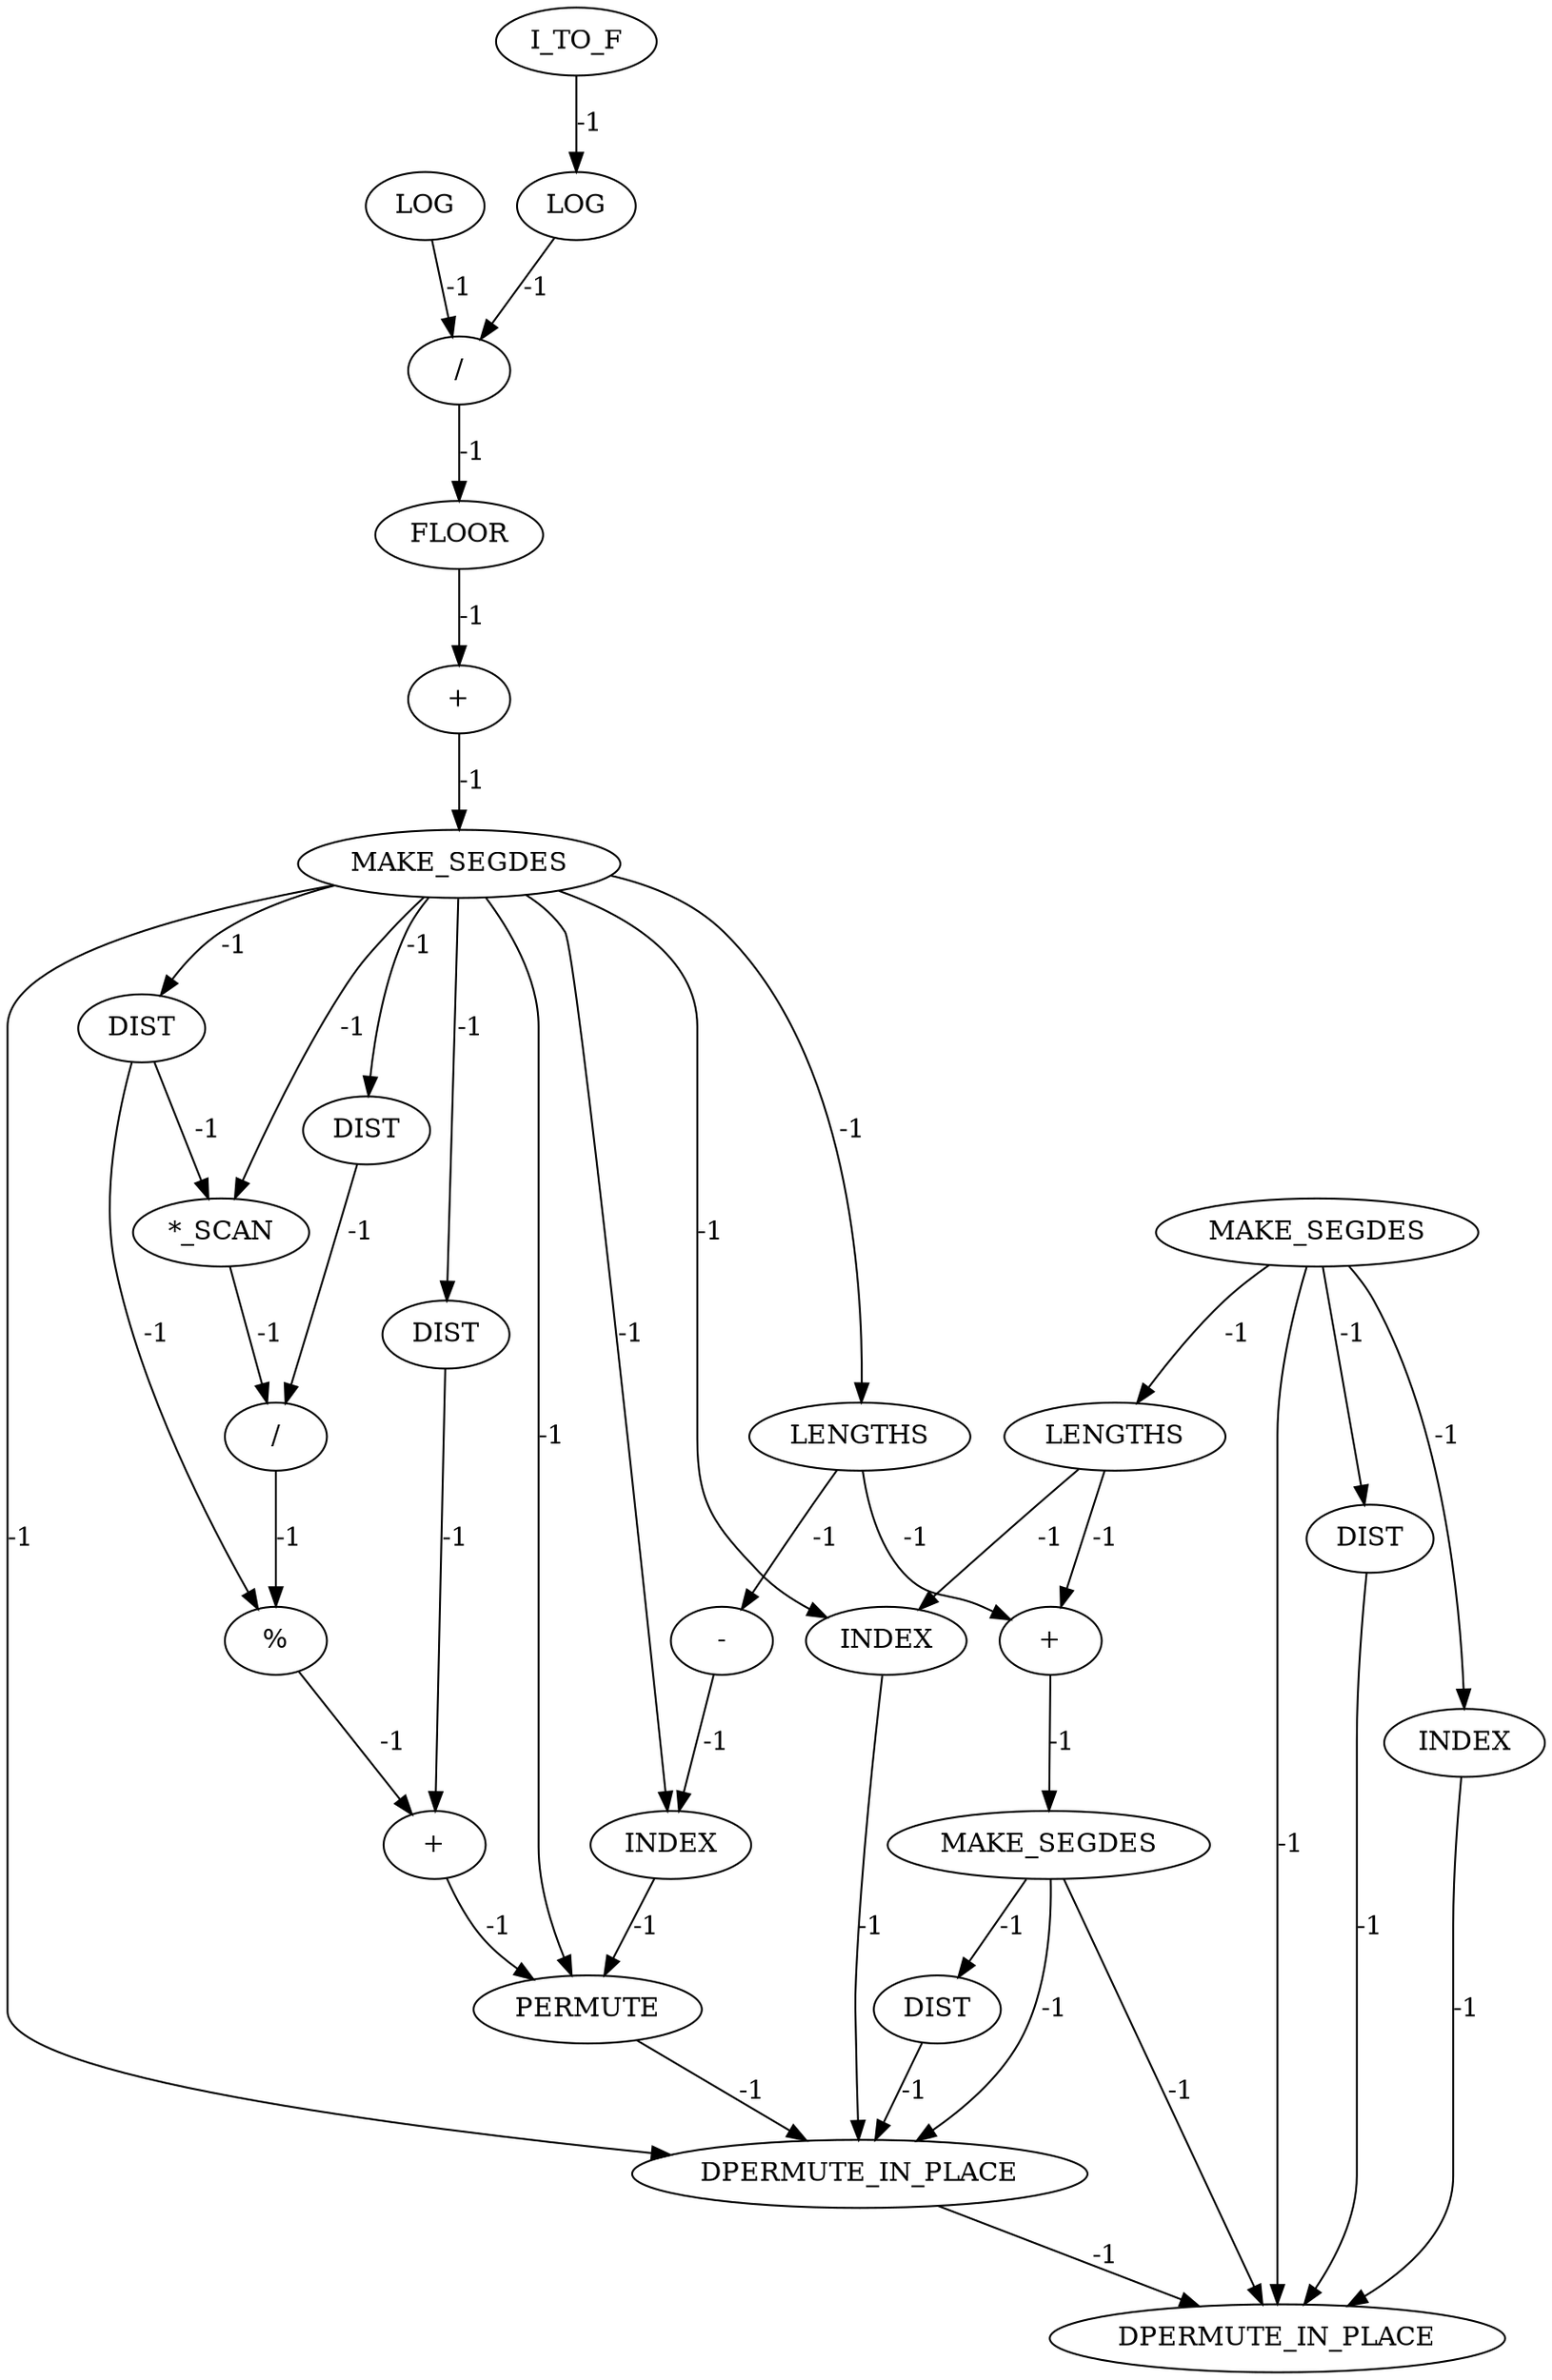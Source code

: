 digraph {
	maximal_independent_set_large_rmat_INST_5373 [label=MAKE_SEGDES cost=0]
	maximal_independent_set_large_rmat_INST_5439 [label=PERMUTE cost=0]
	maximal_independent_set_large_rmat_INST_5365 [label=LOG cost=0]
	maximal_independent_set_large_rmat_INST_5381 [label="*_SCAN" cost=0]
	maximal_independent_set_large_rmat_INST_5431 [label=INDEX cost=0]
	maximal_independent_set_large_rmat_INST_5471 [label=INDEX cost=0]
	maximal_independent_set_large_rmat_INST_5463 [label=LENGTHS cost=0]
	maximal_independent_set_large_rmat_INST_5369 [label=FLOOR cost=0]
	maximal_independent_set_large_rmat_INST_6017 [label=DPERMUTE_IN_PLACE cost=0]
	maximal_independent_set_large_rmat_INST_5482 [label="+" cost=0]
	maximal_independent_set_large_rmat_INST_5421 [label=LENGTHS cost=0]
	maximal_independent_set_large_rmat_INST_6018 [label=DPERMUTE_IN_PLACE cost=0]
	maximal_independent_set_large_rmat_INST_5386 [label=DIST cost=0]
	maximal_independent_set_large_rmat_INST_5493 [label=DIST cost=0]
	maximal_independent_set_large_rmat_INST_5401 [label="/" cost=0]
	maximal_independent_set_large_rmat_INST_5412 [label="%" cost=0]
	maximal_independent_set_large_rmat_INST_5415 [label="+" cost=0]
	maximal_independent_set_large_rmat_INST_5423 [label="-" cost=0]
	maximal_independent_set_large_rmat_INST_5442 [label=MAKE_SEGDES cost=0]
	maximal_independent_set_large_rmat_INST_5370 [label="+" cost=0]
	maximal_independent_set_large_rmat_INST_5448 [label=DIST cost=0]
	maximal_independent_set_large_rmat_INST_5379 [label=DIST cost=0]
	maximal_independent_set_large_rmat_INST_5487 [label=MAKE_SEGDES cost=0]
	maximal_independent_set_large_rmat_INST_5363 [label=LOG cost=0]
	maximal_independent_set_large_rmat_INST_5368 [label="/" cost=0]
	maximal_independent_set_large_rmat_INST_5393 [label=DIST cost=0]
	maximal_independent_set_large_rmat_INST_5360 [label=I_TO_F cost=0]
	maximal_independent_set_large_rmat_INST_5459 [label=INDEX cost=0]
	maximal_independent_set_large_rmat_INST_5373 -> maximal_independent_set_large_rmat_INST_5379 [label=-1 cost=-1]
	maximal_independent_set_large_rmat_INST_5373 -> maximal_independent_set_large_rmat_INST_5381 [label=-1 cost=-1]
	maximal_independent_set_large_rmat_INST_5373 -> maximal_independent_set_large_rmat_INST_5386 [label=-1 cost=-1]
	maximal_independent_set_large_rmat_INST_5373 -> maximal_independent_set_large_rmat_INST_5393 [label=-1 cost=-1]
	maximal_independent_set_large_rmat_INST_5373 -> maximal_independent_set_large_rmat_INST_5421 [label=-1 cost=-1]
	maximal_independent_set_large_rmat_INST_5373 -> maximal_independent_set_large_rmat_INST_5431 [label=-1 cost=-1]
	maximal_independent_set_large_rmat_INST_5373 -> maximal_independent_set_large_rmat_INST_5439 [label=-1 cost=-1]
	maximal_independent_set_large_rmat_INST_5373 -> maximal_independent_set_large_rmat_INST_5471 [label=-1 cost=-1]
	maximal_independent_set_large_rmat_INST_5373 -> maximal_independent_set_large_rmat_INST_6017 [label=-1 cost=-1]
	maximal_independent_set_large_rmat_INST_5439 -> maximal_independent_set_large_rmat_INST_6017 [label=-1 cost=-1]
	maximal_independent_set_large_rmat_INST_5365 -> maximal_independent_set_large_rmat_INST_5368 [label=-1 cost=-1]
	maximal_independent_set_large_rmat_INST_5381 -> maximal_independent_set_large_rmat_INST_5401 [label=-1 cost=-1]
	maximal_independent_set_large_rmat_INST_5431 -> maximal_independent_set_large_rmat_INST_5439 [label=-1 cost=-1]
	maximal_independent_set_large_rmat_INST_5471 -> maximal_independent_set_large_rmat_INST_6017 [label=-1 cost=-1]
	maximal_independent_set_large_rmat_INST_5463 -> maximal_independent_set_large_rmat_INST_5471 [label=-1 cost=-1]
	maximal_independent_set_large_rmat_INST_5463 -> maximal_independent_set_large_rmat_INST_5482 [label=-1 cost=-1]
	maximal_independent_set_large_rmat_INST_5369 -> maximal_independent_set_large_rmat_INST_5370 [label=-1 cost=-1]
	maximal_independent_set_large_rmat_INST_6017 -> maximal_independent_set_large_rmat_INST_6018 [label=-1 cost=-1]
	maximal_independent_set_large_rmat_INST_5482 -> maximal_independent_set_large_rmat_INST_5487 [label=-1 cost=-1]
	maximal_independent_set_large_rmat_INST_5421 -> maximal_independent_set_large_rmat_INST_5423 [label=-1 cost=-1]
	maximal_independent_set_large_rmat_INST_5421 -> maximal_independent_set_large_rmat_INST_5482 [label=-1 cost=-1]
	maximal_independent_set_large_rmat_INST_5386 -> maximal_independent_set_large_rmat_INST_5401 [label=-1 cost=-1]
	maximal_independent_set_large_rmat_INST_5493 -> maximal_independent_set_large_rmat_INST_6017 [label=-1 cost=-1]
	maximal_independent_set_large_rmat_INST_5401 -> maximal_independent_set_large_rmat_INST_5412 [label=-1 cost=-1]
	maximal_independent_set_large_rmat_INST_5412 -> maximal_independent_set_large_rmat_INST_5415 [label=-1 cost=-1]
	maximal_independent_set_large_rmat_INST_5415 -> maximal_independent_set_large_rmat_INST_5439 [label=-1 cost=-1]
	maximal_independent_set_large_rmat_INST_5423 -> maximal_independent_set_large_rmat_INST_5431 [label=-1 cost=-1]
	maximal_independent_set_large_rmat_INST_5442 -> maximal_independent_set_large_rmat_INST_5448 [label=-1 cost=-1]
	maximal_independent_set_large_rmat_INST_5442 -> maximal_independent_set_large_rmat_INST_5459 [label=-1 cost=-1]
	maximal_independent_set_large_rmat_INST_5442 -> maximal_independent_set_large_rmat_INST_5463 [label=-1 cost=-1]
	maximal_independent_set_large_rmat_INST_5442 -> maximal_independent_set_large_rmat_INST_6018 [label=-1 cost=-1]
	maximal_independent_set_large_rmat_INST_5370 -> maximal_independent_set_large_rmat_INST_5373 [label=-1 cost=-1]
	maximal_independent_set_large_rmat_INST_5448 -> maximal_independent_set_large_rmat_INST_6018 [label=-1 cost=-1]
	maximal_independent_set_large_rmat_INST_5379 -> maximal_independent_set_large_rmat_INST_5381 [label=-1 cost=-1]
	maximal_independent_set_large_rmat_INST_5379 -> maximal_independent_set_large_rmat_INST_5412 [label=-1 cost=-1]
	maximal_independent_set_large_rmat_INST_5487 -> maximal_independent_set_large_rmat_INST_5493 [label=-1 cost=-1]
	maximal_independent_set_large_rmat_INST_5487 -> maximal_independent_set_large_rmat_INST_6017 [label=-1 cost=-1]
	maximal_independent_set_large_rmat_INST_5487 -> maximal_independent_set_large_rmat_INST_6018 [label=-1 cost=-1]
	maximal_independent_set_large_rmat_INST_5363 -> maximal_independent_set_large_rmat_INST_5368 [label=-1 cost=-1]
	maximal_independent_set_large_rmat_INST_5368 -> maximal_independent_set_large_rmat_INST_5369 [label=-1 cost=-1]
	maximal_independent_set_large_rmat_INST_5393 -> maximal_independent_set_large_rmat_INST_5415 [label=-1 cost=-1]
	maximal_independent_set_large_rmat_INST_5360 -> maximal_independent_set_large_rmat_INST_5363 [label=-1 cost=-1]
	maximal_independent_set_large_rmat_INST_5459 -> maximal_independent_set_large_rmat_INST_6018 [label=-1 cost=-1]
}
